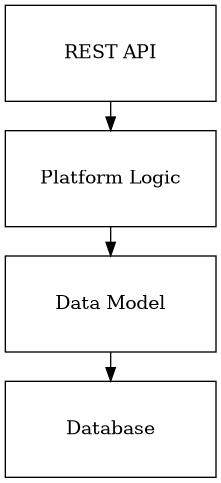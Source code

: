 @startdot
digraph BackendTier{
    graph [
		newrank = true,
		nodesep = 0.2,
		ranksep = 0.3,
		overlap = true,
		splines = false,
    ]
    node [
        fixedsize = false,
        height = 1,
        shape = box,
        width = 2.2
    ]

    "REST API" -> "Platform Logic"
    "Platform Logic" -> "Data Model"
    "Data Model" -> "Database"
}
@enddot
